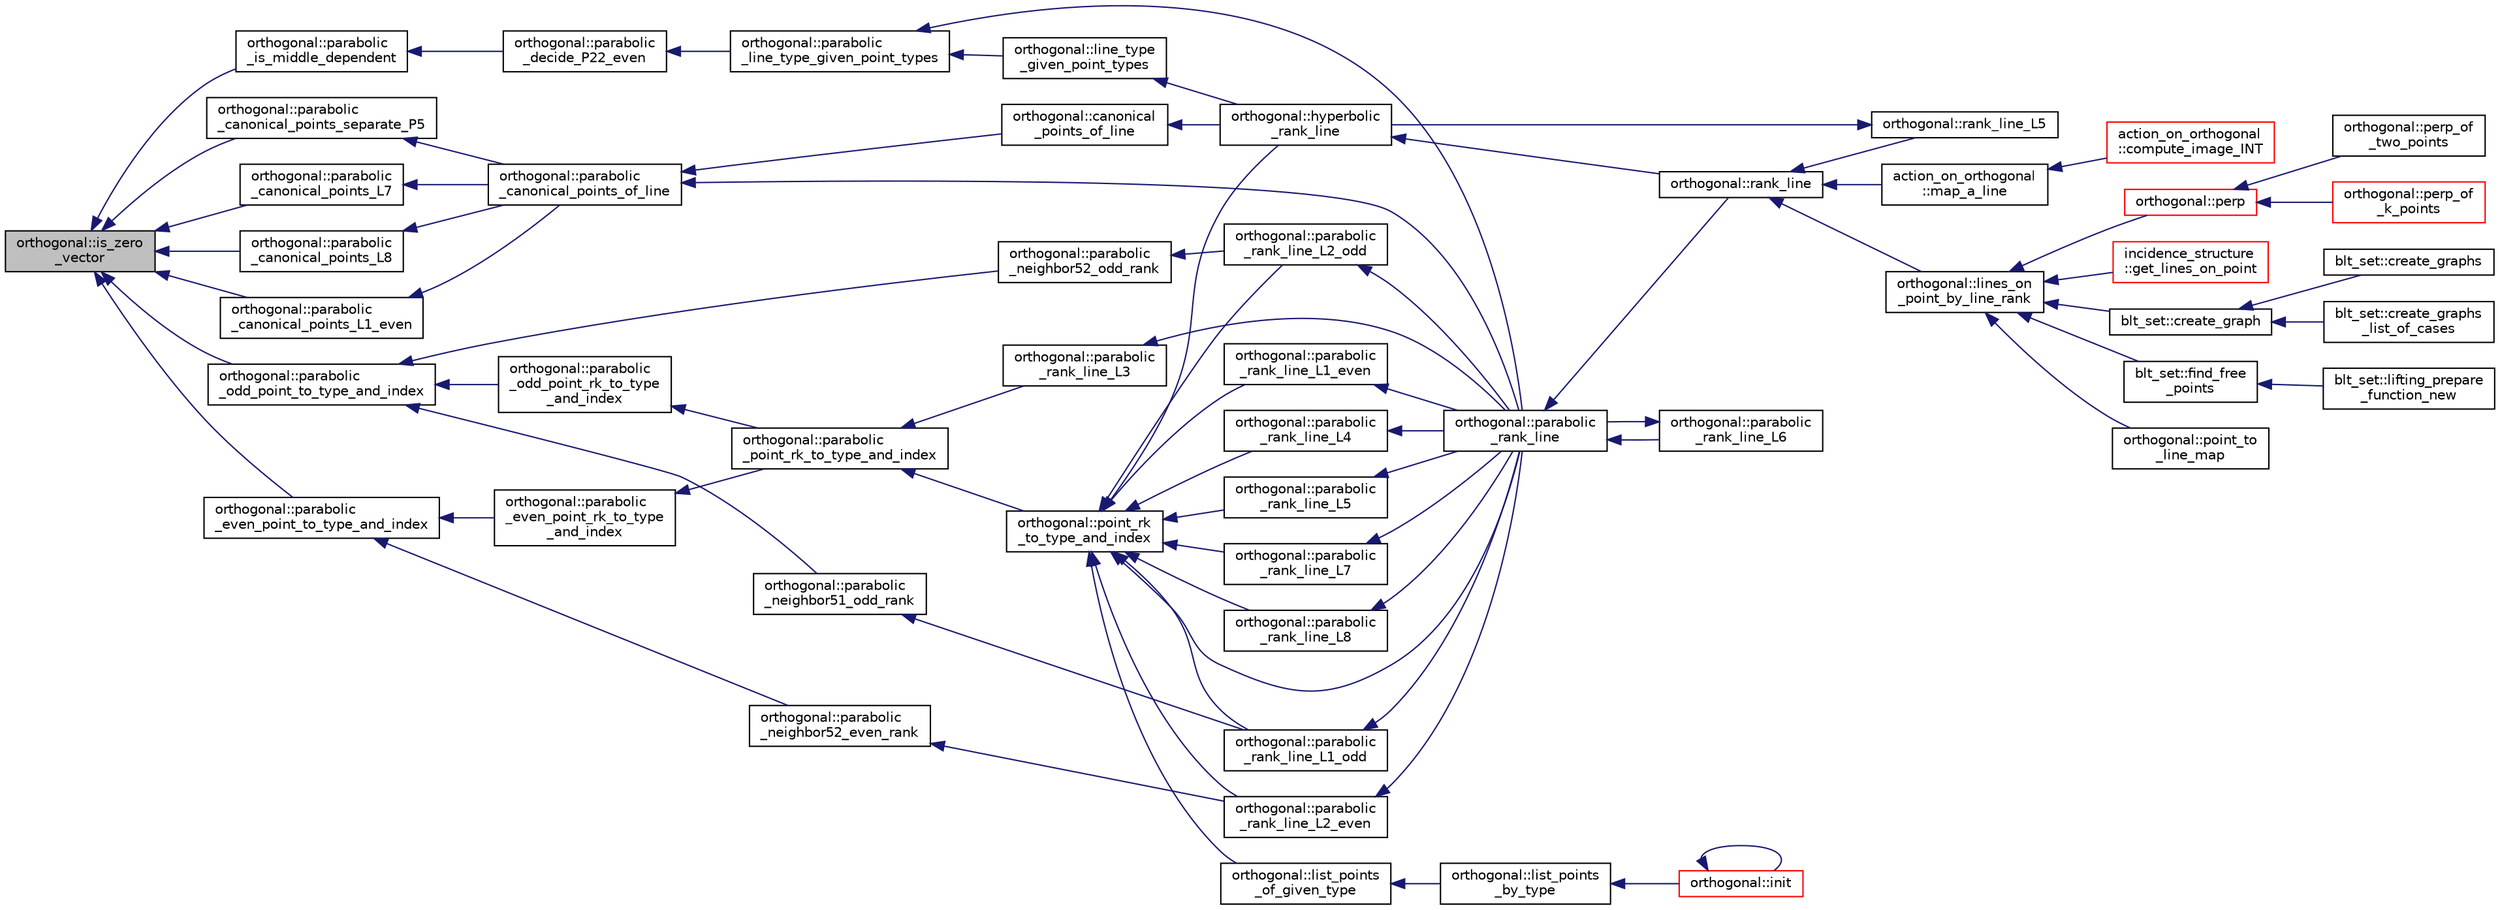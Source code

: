 digraph "orthogonal::is_zero_vector"
{
  edge [fontname="Helvetica",fontsize="10",labelfontname="Helvetica",labelfontsize="10"];
  node [fontname="Helvetica",fontsize="10",shape=record];
  rankdir="LR";
  Node10155 [label="orthogonal::is_zero\l_vector",height=0.2,width=0.4,color="black", fillcolor="grey75", style="filled", fontcolor="black"];
  Node10155 -> Node10156 [dir="back",color="midnightblue",fontsize="10",style="solid",fontname="Helvetica"];
  Node10156 [label="orthogonal::parabolic\l_even_point_to_type_and_index",height=0.2,width=0.4,color="black", fillcolor="white", style="filled",URL="$d7/daa/classorthogonal.html#adc21e597558e245b7fe039e3033adcab"];
  Node10156 -> Node10157 [dir="back",color="midnightblue",fontsize="10",style="solid",fontname="Helvetica"];
  Node10157 [label="orthogonal::parabolic\l_even_point_rk_to_type\l_and_index",height=0.2,width=0.4,color="black", fillcolor="white", style="filled",URL="$d7/daa/classorthogonal.html#ad0db009032dfb3899928cfc7d14fd6e6"];
  Node10157 -> Node10158 [dir="back",color="midnightblue",fontsize="10",style="solid",fontname="Helvetica"];
  Node10158 [label="orthogonal::parabolic\l_point_rk_to_type_and_index",height=0.2,width=0.4,color="black", fillcolor="white", style="filled",URL="$d7/daa/classorthogonal.html#aadca2791fa70e971edf85858b725502d"];
  Node10158 -> Node10159 [dir="back",color="midnightblue",fontsize="10",style="solid",fontname="Helvetica"];
  Node10159 [label="orthogonal::point_rk\l_to_type_and_index",height=0.2,width=0.4,color="black", fillcolor="white", style="filled",URL="$d7/daa/classorthogonal.html#a5419c9c6b60c81e6e66f3606e7ad1815"];
  Node10159 -> Node10160 [dir="back",color="midnightblue",fontsize="10",style="solid",fontname="Helvetica"];
  Node10160 [label="orthogonal::list_points\l_of_given_type",height=0.2,width=0.4,color="black", fillcolor="white", style="filled",URL="$d7/daa/classorthogonal.html#a80ded28f55a2191d5a5ec5fe9ee1a4c7"];
  Node10160 -> Node10161 [dir="back",color="midnightblue",fontsize="10",style="solid",fontname="Helvetica"];
  Node10161 [label="orthogonal::list_points\l_by_type",height=0.2,width=0.4,color="black", fillcolor="white", style="filled",URL="$d7/daa/classorthogonal.html#a078981d509c626c1cdad322ab94c697c"];
  Node10161 -> Node10162 [dir="back",color="midnightblue",fontsize="10",style="solid",fontname="Helvetica"];
  Node10162 [label="orthogonal::init",height=0.2,width=0.4,color="red", fillcolor="white", style="filled",URL="$d7/daa/classorthogonal.html#a8bd53ba30f34ac50889503f0f3ef6deb"];
  Node10162 -> Node10162 [dir="back",color="midnightblue",fontsize="10",style="solid",fontname="Helvetica"];
  Node10159 -> Node10171 [dir="back",color="midnightblue",fontsize="10",style="solid",fontname="Helvetica"];
  Node10171 [label="orthogonal::hyperbolic\l_rank_line",height=0.2,width=0.4,color="black", fillcolor="white", style="filled",URL="$d7/daa/classorthogonal.html#a2810f9a6851f445b03fdbfe2a888e9f5"];
  Node10171 -> Node10172 [dir="back",color="midnightblue",fontsize="10",style="solid",fontname="Helvetica"];
  Node10172 [label="orthogonal::rank_line",height=0.2,width=0.4,color="black", fillcolor="white", style="filled",URL="$d7/daa/classorthogonal.html#a5e1b5a3eb76840f425e71f25dabcd470"];
  Node10172 -> Node10173 [dir="back",color="midnightblue",fontsize="10",style="solid",fontname="Helvetica"];
  Node10173 [label="orthogonal::lines_on\l_point_by_line_rank",height=0.2,width=0.4,color="black", fillcolor="white", style="filled",URL="$d7/daa/classorthogonal.html#adc21874b6da3cd3585c704994fb538aa"];
  Node10173 -> Node10174 [dir="back",color="midnightblue",fontsize="10",style="solid",fontname="Helvetica"];
  Node10174 [label="blt_set::create_graph",height=0.2,width=0.4,color="black", fillcolor="white", style="filled",URL="$d1/d3d/classblt__set.html#ae92249ece99ffbc92e93e49cd5d5dccf"];
  Node10174 -> Node10175 [dir="back",color="midnightblue",fontsize="10",style="solid",fontname="Helvetica"];
  Node10175 [label="blt_set::create_graphs",height=0.2,width=0.4,color="black", fillcolor="white", style="filled",URL="$d1/d3d/classblt__set.html#a3f1d4a8ed15875c47b327949f26a4533"];
  Node10174 -> Node10176 [dir="back",color="midnightblue",fontsize="10",style="solid",fontname="Helvetica"];
  Node10176 [label="blt_set::create_graphs\l_list_of_cases",height=0.2,width=0.4,color="black", fillcolor="white", style="filled",URL="$d1/d3d/classblt__set.html#a91ad531d4154bd887182dbd6121476f3"];
  Node10173 -> Node10177 [dir="back",color="midnightblue",fontsize="10",style="solid",fontname="Helvetica"];
  Node10177 [label="blt_set::find_free\l_points",height=0.2,width=0.4,color="black", fillcolor="white", style="filled",URL="$d1/d3d/classblt__set.html#a71f82dd3dc4a901ea2a0949d2f1af302"];
  Node10177 -> Node10178 [dir="back",color="midnightblue",fontsize="10",style="solid",fontname="Helvetica"];
  Node10178 [label="blt_set::lifting_prepare\l_function_new",height=0.2,width=0.4,color="black", fillcolor="white", style="filled",URL="$d1/d3d/classblt__set.html#a1314b7c0a3b78ba54c0f61a397d8afce"];
  Node10173 -> Node10179 [dir="back",color="midnightblue",fontsize="10",style="solid",fontname="Helvetica"];
  Node10179 [label="orthogonal::point_to\l_line_map",height=0.2,width=0.4,color="black", fillcolor="white", style="filled",URL="$d7/daa/classorthogonal.html#a1eae48671390d1c251303be93b45f9e4"];
  Node10173 -> Node10180 [dir="back",color="midnightblue",fontsize="10",style="solid",fontname="Helvetica"];
  Node10180 [label="orthogonal::perp",height=0.2,width=0.4,color="red", fillcolor="white", style="filled",URL="$d7/daa/classorthogonal.html#ae80e0fa8d1e8caddb9afbb466e3d3189"];
  Node10180 -> Node10181 [dir="back",color="midnightblue",fontsize="10",style="solid",fontname="Helvetica"];
  Node10181 [label="orthogonal::perp_of\l_two_points",height=0.2,width=0.4,color="black", fillcolor="white", style="filled",URL="$d7/daa/classorthogonal.html#a6a05fef2e61ed508bff66d6728c58ec0"];
  Node10180 -> Node10182 [dir="back",color="midnightblue",fontsize="10",style="solid",fontname="Helvetica"];
  Node10182 [label="orthogonal::perp_of\l_k_points",height=0.2,width=0.4,color="red", fillcolor="white", style="filled",URL="$d7/daa/classorthogonal.html#a6a92a4680dc76bb289141fc5c765f5fb"];
  Node10173 -> Node10207 [dir="back",color="midnightblue",fontsize="10",style="solid",fontname="Helvetica"];
  Node10207 [label="incidence_structure\l::get_lines_on_point",height=0.2,width=0.4,color="red", fillcolor="white", style="filled",URL="$da/d8a/classincidence__structure.html#a09148fd9478525b4a65c8e44833d1861"];
  Node10172 -> Node10251 [dir="back",color="midnightblue",fontsize="10",style="solid",fontname="Helvetica"];
  Node10251 [label="orthogonal::rank_line_L5",height=0.2,width=0.4,color="black", fillcolor="white", style="filled",URL="$d7/daa/classorthogonal.html#a80bcc065004ef76b70cef437fff6f54c"];
  Node10251 -> Node10171 [dir="back",color="midnightblue",fontsize="10",style="solid",fontname="Helvetica"];
  Node10172 -> Node10252 [dir="back",color="midnightblue",fontsize="10",style="solid",fontname="Helvetica"];
  Node10252 [label="action_on_orthogonal\l::map_a_line",height=0.2,width=0.4,color="black", fillcolor="white", style="filled",URL="$dc/d87/classaction__on__orthogonal.html#ac7e41a4bbc9e0f2813f2f7030f3ed177"];
  Node10252 -> Node10253 [dir="back",color="midnightblue",fontsize="10",style="solid",fontname="Helvetica"];
  Node10253 [label="action_on_orthogonal\l::compute_image_INT",height=0.2,width=0.4,color="red", fillcolor="white", style="filled",URL="$dc/d87/classaction__on__orthogonal.html#a53cee5a150163f7614151b9cd1fc06f3"];
  Node10159 -> Node10454 [dir="back",color="midnightblue",fontsize="10",style="solid",fontname="Helvetica"];
  Node10454 [label="orthogonal::parabolic\l_rank_line",height=0.2,width=0.4,color="black", fillcolor="white", style="filled",URL="$d7/daa/classorthogonal.html#a7df334ceca90bc5b90c56354dbaf45c9"];
  Node10454 -> Node10172 [dir="back",color="midnightblue",fontsize="10",style="solid",fontname="Helvetica"];
  Node10454 -> Node10455 [dir="back",color="midnightblue",fontsize="10",style="solid",fontname="Helvetica"];
  Node10455 [label="orthogonal::parabolic\l_rank_line_L6",height=0.2,width=0.4,color="black", fillcolor="white", style="filled",URL="$d7/daa/classorthogonal.html#ab242f864cc2a012dee7c379649d2e566"];
  Node10455 -> Node10454 [dir="back",color="midnightblue",fontsize="10",style="solid",fontname="Helvetica"];
  Node10159 -> Node10456 [dir="back",color="midnightblue",fontsize="10",style="solid",fontname="Helvetica"];
  Node10456 [label="orthogonal::parabolic\l_rank_line_L1_even",height=0.2,width=0.4,color="black", fillcolor="white", style="filled",URL="$d7/daa/classorthogonal.html#a7f055ba3f318499430444e583ed03ee3"];
  Node10456 -> Node10454 [dir="back",color="midnightblue",fontsize="10",style="solid",fontname="Helvetica"];
  Node10159 -> Node10457 [dir="back",color="midnightblue",fontsize="10",style="solid",fontname="Helvetica"];
  Node10457 [label="orthogonal::parabolic\l_rank_line_L1_odd",height=0.2,width=0.4,color="black", fillcolor="white", style="filled",URL="$d7/daa/classorthogonal.html#aab93abadf848b0a5d72b367f155cd7e4"];
  Node10457 -> Node10454 [dir="back",color="midnightblue",fontsize="10",style="solid",fontname="Helvetica"];
  Node10159 -> Node10458 [dir="back",color="midnightblue",fontsize="10",style="solid",fontname="Helvetica"];
  Node10458 [label="orthogonal::parabolic\l_rank_line_L2_even",height=0.2,width=0.4,color="black", fillcolor="white", style="filled",URL="$d7/daa/classorthogonal.html#ad884e741520104066da699b1133deeb0"];
  Node10458 -> Node10454 [dir="back",color="midnightblue",fontsize="10",style="solid",fontname="Helvetica"];
  Node10159 -> Node10459 [dir="back",color="midnightblue",fontsize="10",style="solid",fontname="Helvetica"];
  Node10459 [label="orthogonal::parabolic\l_rank_line_L2_odd",height=0.2,width=0.4,color="black", fillcolor="white", style="filled",URL="$d7/daa/classorthogonal.html#a87ddd814e99966b82e69a1041307074f"];
  Node10459 -> Node10454 [dir="back",color="midnightblue",fontsize="10",style="solid",fontname="Helvetica"];
  Node10159 -> Node10460 [dir="back",color="midnightblue",fontsize="10",style="solid",fontname="Helvetica"];
  Node10460 [label="orthogonal::parabolic\l_rank_line_L4",height=0.2,width=0.4,color="black", fillcolor="white", style="filled",URL="$d7/daa/classorthogonal.html#a9e693d30c0ade825f389feec38ea83b2"];
  Node10460 -> Node10454 [dir="back",color="midnightblue",fontsize="10",style="solid",fontname="Helvetica"];
  Node10159 -> Node10461 [dir="back",color="midnightblue",fontsize="10",style="solid",fontname="Helvetica"];
  Node10461 [label="orthogonal::parabolic\l_rank_line_L5",height=0.2,width=0.4,color="black", fillcolor="white", style="filled",URL="$d7/daa/classorthogonal.html#ab9ff5dd42f31a297d03c559a4934a950"];
  Node10461 -> Node10454 [dir="back",color="midnightblue",fontsize="10",style="solid",fontname="Helvetica"];
  Node10159 -> Node10462 [dir="back",color="midnightblue",fontsize="10",style="solid",fontname="Helvetica"];
  Node10462 [label="orthogonal::parabolic\l_rank_line_L7",height=0.2,width=0.4,color="black", fillcolor="white", style="filled",URL="$d7/daa/classorthogonal.html#ac38fe609d558cb7b16d92b7eb606c6f1"];
  Node10462 -> Node10454 [dir="back",color="midnightblue",fontsize="10",style="solid",fontname="Helvetica"];
  Node10159 -> Node10463 [dir="back",color="midnightblue",fontsize="10",style="solid",fontname="Helvetica"];
  Node10463 [label="orthogonal::parabolic\l_rank_line_L8",height=0.2,width=0.4,color="black", fillcolor="white", style="filled",URL="$d7/daa/classorthogonal.html#af1fb4b5a1ab65d189daea2de78de5225"];
  Node10463 -> Node10454 [dir="back",color="midnightblue",fontsize="10",style="solid",fontname="Helvetica"];
  Node10158 -> Node10464 [dir="back",color="midnightblue",fontsize="10",style="solid",fontname="Helvetica"];
  Node10464 [label="orthogonal::parabolic\l_rank_line_L3",height=0.2,width=0.4,color="black", fillcolor="white", style="filled",URL="$d7/daa/classorthogonal.html#afea1a02e2b439b28127cfa2a782da8c9"];
  Node10464 -> Node10454 [dir="back",color="midnightblue",fontsize="10",style="solid",fontname="Helvetica"];
  Node10156 -> Node10465 [dir="back",color="midnightblue",fontsize="10",style="solid",fontname="Helvetica"];
  Node10465 [label="orthogonal::parabolic\l_neighbor52_even_rank",height=0.2,width=0.4,color="black", fillcolor="white", style="filled",URL="$d7/daa/classorthogonal.html#ac008e55aa06cb631b213ea53851b19e9"];
  Node10465 -> Node10458 [dir="back",color="midnightblue",fontsize="10",style="solid",fontname="Helvetica"];
  Node10155 -> Node10466 [dir="back",color="midnightblue",fontsize="10",style="solid",fontname="Helvetica"];
  Node10466 [label="orthogonal::parabolic\l_odd_point_to_type_and_index",height=0.2,width=0.4,color="black", fillcolor="white", style="filled",URL="$d7/daa/classorthogonal.html#ab622195db63c362531a84080a95d38ff"];
  Node10466 -> Node10467 [dir="back",color="midnightblue",fontsize="10",style="solid",fontname="Helvetica"];
  Node10467 [label="orthogonal::parabolic\l_odd_point_rk_to_type\l_and_index",height=0.2,width=0.4,color="black", fillcolor="white", style="filled",URL="$d7/daa/classorthogonal.html#a5a734a756f44e8ea0c2e4822e795e309"];
  Node10467 -> Node10158 [dir="back",color="midnightblue",fontsize="10",style="solid",fontname="Helvetica"];
  Node10466 -> Node10468 [dir="back",color="midnightblue",fontsize="10",style="solid",fontname="Helvetica"];
  Node10468 [label="orthogonal::parabolic\l_neighbor51_odd_rank",height=0.2,width=0.4,color="black", fillcolor="white", style="filled",URL="$d7/daa/classorthogonal.html#ac088ee6a73b26e7ad1bbf8e25b14b87a"];
  Node10468 -> Node10457 [dir="back",color="midnightblue",fontsize="10",style="solid",fontname="Helvetica"];
  Node10466 -> Node10469 [dir="back",color="midnightblue",fontsize="10",style="solid",fontname="Helvetica"];
  Node10469 [label="orthogonal::parabolic\l_neighbor52_odd_rank",height=0.2,width=0.4,color="black", fillcolor="white", style="filled",URL="$d7/daa/classorthogonal.html#a8c2cac0e686f8c0dcb6a93a37c447970"];
  Node10469 -> Node10459 [dir="back",color="midnightblue",fontsize="10",style="solid",fontname="Helvetica"];
  Node10155 -> Node10470 [dir="back",color="midnightblue",fontsize="10",style="solid",fontname="Helvetica"];
  Node10470 [label="orthogonal::parabolic\l_canonical_points_L1_even",height=0.2,width=0.4,color="black", fillcolor="white", style="filled",URL="$d7/daa/classorthogonal.html#ab0b604545d072f29150a4004ca96444b"];
  Node10470 -> Node10471 [dir="back",color="midnightblue",fontsize="10",style="solid",fontname="Helvetica"];
  Node10471 [label="orthogonal::parabolic\l_canonical_points_of_line",height=0.2,width=0.4,color="black", fillcolor="white", style="filled",URL="$d7/daa/classorthogonal.html#a7f1b4034dcfc0c22f06242b179466594"];
  Node10471 -> Node10472 [dir="back",color="midnightblue",fontsize="10",style="solid",fontname="Helvetica"];
  Node10472 [label="orthogonal::canonical\l_points_of_line",height=0.2,width=0.4,color="black", fillcolor="white", style="filled",URL="$d7/daa/classorthogonal.html#a561d7c5426dcdb221a961ab2f0d89ae4"];
  Node10472 -> Node10171 [dir="back",color="midnightblue",fontsize="10",style="solid",fontname="Helvetica"];
  Node10471 -> Node10454 [dir="back",color="midnightblue",fontsize="10",style="solid",fontname="Helvetica"];
  Node10155 -> Node10473 [dir="back",color="midnightblue",fontsize="10",style="solid",fontname="Helvetica"];
  Node10473 [label="orthogonal::parabolic\l_canonical_points_separate_P5",height=0.2,width=0.4,color="black", fillcolor="white", style="filled",URL="$d7/daa/classorthogonal.html#a8d0027eb77931aa6f8651f392b9b4e79"];
  Node10473 -> Node10471 [dir="back",color="midnightblue",fontsize="10",style="solid",fontname="Helvetica"];
  Node10155 -> Node10474 [dir="back",color="midnightblue",fontsize="10",style="solid",fontname="Helvetica"];
  Node10474 [label="orthogonal::parabolic\l_canonical_points_L7",height=0.2,width=0.4,color="black", fillcolor="white", style="filled",URL="$d7/daa/classorthogonal.html#a24a02b853a67fddf218aa24a185506eb"];
  Node10474 -> Node10471 [dir="back",color="midnightblue",fontsize="10",style="solid",fontname="Helvetica"];
  Node10155 -> Node10475 [dir="back",color="midnightblue",fontsize="10",style="solid",fontname="Helvetica"];
  Node10475 [label="orthogonal::parabolic\l_canonical_points_L8",height=0.2,width=0.4,color="black", fillcolor="white", style="filled",URL="$d7/daa/classorthogonal.html#ad6539385a01fde3384fa94fd4256ee38"];
  Node10475 -> Node10471 [dir="back",color="midnightblue",fontsize="10",style="solid",fontname="Helvetica"];
  Node10155 -> Node10476 [dir="back",color="midnightblue",fontsize="10",style="solid",fontname="Helvetica"];
  Node10476 [label="orthogonal::parabolic\l_is_middle_dependent",height=0.2,width=0.4,color="black", fillcolor="white", style="filled",URL="$d7/daa/classorthogonal.html#a750ba345c730b319d4cc9d430cd092d3"];
  Node10476 -> Node10477 [dir="back",color="midnightblue",fontsize="10",style="solid",fontname="Helvetica"];
  Node10477 [label="orthogonal::parabolic\l_decide_P22_even",height=0.2,width=0.4,color="black", fillcolor="white", style="filled",URL="$d7/daa/classorthogonal.html#ae129c5beaabede756c4387aeb9c81854"];
  Node10477 -> Node10478 [dir="back",color="midnightblue",fontsize="10",style="solid",fontname="Helvetica"];
  Node10478 [label="orthogonal::parabolic\l_line_type_given_point_types",height=0.2,width=0.4,color="black", fillcolor="white", style="filled",URL="$d7/daa/classorthogonal.html#af1894e9b4951ea3b58fafaec8e1314d4"];
  Node10478 -> Node10479 [dir="back",color="midnightblue",fontsize="10",style="solid",fontname="Helvetica"];
  Node10479 [label="orthogonal::line_type\l_given_point_types",height=0.2,width=0.4,color="black", fillcolor="white", style="filled",URL="$d7/daa/classorthogonal.html#abffd6b3e0d545fbe7799a2e2c1038aba"];
  Node10479 -> Node10171 [dir="back",color="midnightblue",fontsize="10",style="solid",fontname="Helvetica"];
  Node10478 -> Node10454 [dir="back",color="midnightblue",fontsize="10",style="solid",fontname="Helvetica"];
}
